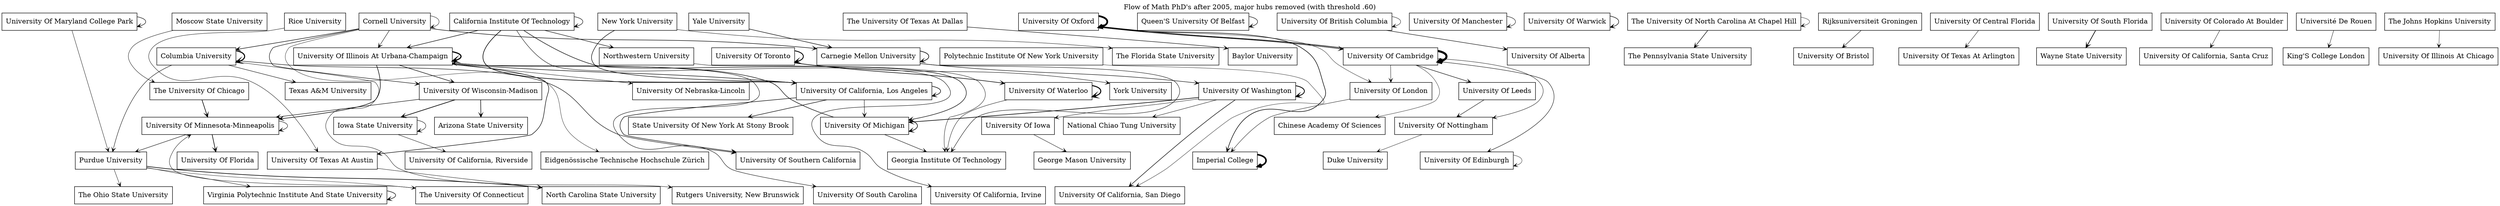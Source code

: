 digraph transition {
 node[shape="rectangle"];
 edge[arrowhead="vee", arrowsize=0.8, weight=0.1]; 
  labelloc="t"; 
 label="Flow of Math PhD's after 2005, major hubs removed (with threshold .60)"; 
   "University Of Illinois At Urbana-Champaign" -> "University Of South Carolina" [penwidth = ".8"];
   "University Of Illinois At Urbana-Champaign" -> "University Of Illinois At Urbana-Champaign" [penwidth = "2.3"];
   "University Of Michigan" -> "University Of Michigan" [penwidth = "1.2"];
   "University Of Michigan" -> "University Of Illinois At Urbana-Champaign" [penwidth = "1.0"];
   "The University Of Texas At Dallas" -> "Baylor University" [penwidth = ".9"];
   "University Of Minnesota-Minneapolis" -> "Purdue University" [penwidth = ".8"];
   "University Of Minnesota-Minneapolis" -> "University Of Minnesota-Minneapolis" [penwidth = ".8"];
   "University Of Illinois At Urbana-Champaign" -> "University Of Minnesota-Minneapolis" [penwidth = "1.1"];
   "University Of Illinois At Urbana-Champaign" -> "University Of Nebraska-Lincoln" [penwidth = ".7"];
   "University Of Illinois At Urbana-Champaign" -> "University Of Texas At Austin" [penwidth = "1.0"];
   "University Of Illinois At Urbana-Champaign" -> "University Of Wisconsin-Madison" [penwidth = "1.0"];
   "University Of Wisconsin-Madison" -> "University Of Minnesota-Minneapolis" [penwidth = ".9"];
   "University Of Oxford" -> "University Of Oxford" [penwidth = "3.6"];
   "The University Of Chicago" -> "University Of Minnesota-Minneapolis" [penwidth = "1.2"];
   "California Institute Of Technology" -> "University Of Michigan" [penwidth = "1.0"];
   "University Of Wisconsin-Madison" -> "Arizona State University" [penwidth = "1.1"];
   "University Of Wisconsin-Madison" -> "Iowa State University" [penwidth = "1.3"];
   "University Of California, Los Angeles" -> "University Of California, Los Angeles" [penwidth = "1.1"];
   "California Institute Of Technology" -> "University Of Illinois At Urbana-Champaign" [penwidth = "1.0"];
   "Purdue University" -> "North Carolina State University" [penwidth = "1.2"];
   "New York University" -> "University Of California, Los Angeles" [penwidth = "1.0"];
   "California Institute Of Technology" -> "Northwestern University" [penwidth = ".9"];
   "California Institute Of Technology" -> "University Of California, Los Angeles" [penwidth = "1.2"];
   "California Institute Of Technology" -> "University Of California, Irvine" [penwidth = ".8"];
   "California Institute Of Technology" -> "California Institute Of Technology" [penwidth = ".9"];
   "University Of Washington" -> "University Of Washington" [penwidth = "1.6"];
   "New York University" -> "The Florida State University" [penwidth = ".7"];
   "Northwestern University" -> "Georgia Institute Of Technology" [penwidth = ".7"];
   "University Of California, Los Angeles" -> "University Of Southern California" [penwidth = "1.0"];
   "Queen'S University Of Belfast" -> "Queen'S University Of Belfast" [penwidth = ".9"];
   "University Of Oxford" -> "Imperial College" [penwidth = "1.1"];
   "University Of Cambridge" -> "University Of Cambridge" [penwidth = "4.3"];
   "University Of Toronto" -> "University Of Toronto" [penwidth = "1.7"];
   "University Of Toronto" -> "University Of Waterloo" [penwidth = "1.1"];
   "University Of Toronto" -> "York University" [penwidth = ".8"];
   "Purdue University" -> "The Ohio State University" [penwidth = ".7"];
   "Columbia University" -> "Rutgers University, New Brunswick" [penwidth = ".7"];
   "University Of Minnesota-Minneapolis" -> "University Of Florida" [penwidth = "1.2"];
   "University Of British Columbia" -> "University Of British Columbia" [penwidth = ".7"];
   "University Of British Columbia" -> "University Of Alberta" [penwidth = ".9"];
   "Columbia University" -> "Columbia University" [penwidth = "2.1"];
   "Moscow State University" -> "The University Of Chicago" [penwidth = ".7"];
   "Carnegie Mellon University" -> "Carnegie Mellon University" [penwidth = "1.2"];
   "University Of Washington" -> "University Of Iowa" [penwidth = ".7"];
   "University Of Manchester" -> "University Of Manchester" [penwidth = ".8"];
   "Columbia University" -> "Purdue University" [penwidth = ".8"];
   "University Of Warwick" -> "University Of Warwick" [penwidth = "1.0"];
   "University Of Cambridge" -> "University Of Edinburgh" [penwidth = ".8"];
   "Cornell University" -> "University Of Illinois At Urbana-Champaign" [penwidth = ".8"];
   "University Of Oxford" -> "University Of London" [penwidth = ".6"];
   "Rice University" -> "University Of Texas At Austin" [penwidth = ".7"];
   "University Of Washington" -> "University Of Michigan" [penwidth = "1.2"];
   "University Of Waterloo" -> "University Of Waterloo" [penwidth = "2.0"];
   "University Of Texas At Austin" -> "North Carolina State University" [penwidth = ".7"];
   "Carnegie Mellon University" -> "Georgia Institute Of Technology" [penwidth = ".8"];
   "Cornell University" -> "University Of Wisconsin-Madison" [penwidth = ".9"];
   "Purdue University" -> "Virginia Polytechnic Institute And State University" [penwidth = ".7"];
   "The University Of Connecticut" -> "University Of Minnesota-Minneapolis" [penwidth = ".7"];
   "University Of Oxford" -> "University Of Cambridge" [penwidth = "1.1"];
   "Yale University" -> "Carnegie Mellon University" [penwidth = "1.0"];
   "Cornell University" -> "Eidgenössische Technische Hochschule Zürich" [penwidth = ".6"];
   "The University Of North Carolina At Chapel Hill" -> "The University Of North Carolina At Chapel Hill" [penwidth = ".6"];
   "Virginia Polytechnic Institute And State University" -> "Virginia Polytechnic Institute And State University" [penwidth = "1.0"];
   "University Of California, Los Angeles" -> "University Of Michigan" [penwidth = ".8"];
   "University Of Cambridge" -> "University Of Oxford" [penwidth = "1.2"];
   "Cornell University" -> "Cornell University" [penwidth = ".7"];
   "Cornell University" -> "Columbia University" [penwidth = "1.0"];
   "Cornell University" -> "Carnegie Mellon University" [penwidth = "1.0"];
   "Iowa State University" -> "Iowa State University" [penwidth = ".8"];
   "University Of Waterloo" -> "Georgia Institute Of Technology" [penwidth = ".7"];
   "The University Of North Carolina At Chapel Hill" -> "The Pennsylvania State University" [penwidth = "1.0"];
   "University Of Iowa" -> "George Mason University" [penwidth = ".7"];
   "University Of Maryland College Park" -> "University Of Maryland College Park" [penwidth = ".9"];
   "Purdue University" -> "The University Of Connecticut" [penwidth = ".6"];
   "Columbia University" -> "University Of Southern California" [penwidth = ".9"];
   "University Of California, Los Angeles" -> "State University Of New York At Stony Brook" [penwidth = "1.0"];
   "University Of Nottingham" -> "Duke University" [penwidth = ".6"];
   "University Of Cambridge" -> "University Of London" [penwidth = ".7"];
   "Rijksuniversiteit Groningen" -> "University Of Bristol" [penwidth = ".8"];
   "Carnegie Mellon University" -> "University Of Washington" [penwidth = ".9"];
   "University Of Cambridge" -> "University Of Leeds" [penwidth = ".9"];
   "University Of Cambridge" -> "University Of Nottingham" [penwidth = ".7"];
   "University Of Leeds" -> "University Of Nottingham" [penwidth = ".8"];
   "University Of Central Florida" -> "University Of Texas At Arlington" [penwidth = ".7"];
   "University Of Illinois At Urbana-Champaign" -> "University Of California, Los Angeles" [penwidth = "1.0"];
   "University Of Washington" -> "University Of California, San Diego" [penwidth = "1.0"];
   "University Of Washington" -> "National Chiao Tung University" [penwidth = ".7"];
   "University Of Michigan" -> "Georgia Institute Of Technology" [penwidth = ".8"];
   "University Of Maryland College Park" -> "Purdue University" [penwidth = ".7"];
   "University Of South Florida" -> "Wayne State University" [penwidth = "1.3"];
   "University Of Edinburgh" -> "University Of Edinburgh" [penwidth = ".6"];
   "University Of Colorado At Boulder" -> "University Of California, Santa Cruz" [penwidth = ".7"];
   "Imperial College" -> "Imperial College" [penwidth = "3.2"];
   "University Of Cambridge" -> "Chinese Academy Of Sciences" [penwidth = ".6"];
   "Université De Rouen" -> "King'S College London" [penwidth = ".7"];
   "University Of London" -> "Imperial College" [penwidth = ".7"];
   "Iowa State University" -> "University Of California, Riverside" [penwidth = ".7"];
   "Polytechnic Institute Of New York University" -> "University Of California, San Diego" [penwidth = ".6"];
   "The Johns Hopkins University" -> "University Of Illinois At Chicago" [penwidth = ".6"];
   "Columbia University" -> "Texas A&M University" [penwidth = ".8"];
 }
